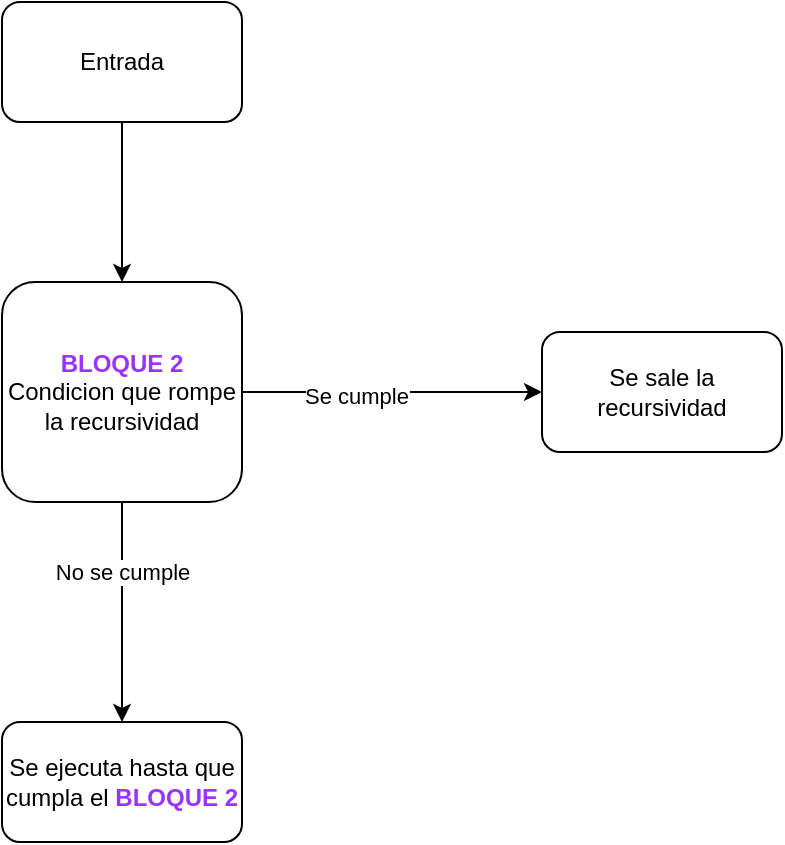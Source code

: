 <mxfile>
    <diagram id="4PgHOIa_pzxW2igbIzJk" name="Page-1">
        <mxGraphModel dx="952" dy="680" grid="1" gridSize="10" guides="1" tooltips="1" connect="1" arrows="1" fold="1" page="1" pageScale="1" pageWidth="850" pageHeight="1100" math="0" shadow="0">
            <root>
                <mxCell id="0"/>
                <mxCell id="1" parent="0"/>
                <mxCell id="7" style="edgeStyle=none;html=1;entryX=0.5;entryY=0;entryDx=0;entryDy=0;" edge="1" parent="1" source="2" target="6">
                    <mxGeometry relative="1" as="geometry"/>
                </mxCell>
                <mxCell id="2" value="Entrada" style="rounded=1;whiteSpace=wrap;html=1;" vertex="1" parent="1">
                    <mxGeometry x="320" y="80" width="120" height="60" as="geometry"/>
                </mxCell>
                <mxCell id="3" value="Se sale la recursividad" style="rounded=1;whiteSpace=wrap;html=1;" vertex="1" parent="1">
                    <mxGeometry x="590" y="245" width="120" height="60" as="geometry"/>
                </mxCell>
                <mxCell id="4" value="Se ejecuta hasta que cumpla el &lt;b&gt;&lt;font color=&quot;#9933ff&quot;&gt;BLOQUE 2&lt;/font&gt;&lt;/b&gt;" style="rounded=1;whiteSpace=wrap;html=1;" vertex="1" parent="1">
                    <mxGeometry x="320" y="440" width="120" height="60" as="geometry"/>
                </mxCell>
                <mxCell id="8" style="edgeStyle=none;html=1;entryX=0;entryY=0.5;entryDx=0;entryDy=0;" edge="1" parent="1" source="6" target="3">
                    <mxGeometry relative="1" as="geometry"/>
                </mxCell>
                <mxCell id="9" value="Se cumple" style="edgeLabel;html=1;align=center;verticalAlign=middle;resizable=0;points=[];" vertex="1" connectable="0" parent="8">
                    <mxGeometry x="-0.24" y="-2" relative="1" as="geometry">
                        <mxPoint as="offset"/>
                    </mxGeometry>
                </mxCell>
                <mxCell id="10" style="edgeStyle=none;html=1;entryX=0.5;entryY=0;entryDx=0;entryDy=0;" edge="1" parent="1" source="6" target="4">
                    <mxGeometry relative="1" as="geometry"/>
                </mxCell>
                <mxCell id="11" value="No se cumple" style="edgeLabel;html=1;align=center;verticalAlign=middle;resizable=0;points=[];" vertex="1" connectable="0" parent="10">
                    <mxGeometry x="-0.371" relative="1" as="geometry">
                        <mxPoint as="offset"/>
                    </mxGeometry>
                </mxCell>
                <mxCell id="6" value="&lt;b&gt;&lt;font color=&quot;#9933ff&quot;&gt;BLOQUE 2&lt;/font&gt;&lt;/b&gt;&lt;br&gt;&lt;div style=&quot;&quot;&gt;&lt;span style=&quot;background-color: initial;&quot;&gt;Condicion que rompe la recursividad&lt;/span&gt;&lt;/div&gt;" style="rounded=1;whiteSpace=wrap;html=1;align=center;" vertex="1" parent="1">
                    <mxGeometry x="320" y="220" width="120" height="110" as="geometry"/>
                </mxCell>
            </root>
        </mxGraphModel>
    </diagram>
</mxfile>